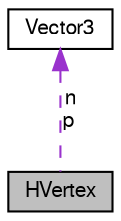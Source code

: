 digraph "HVertex"
{
 // LATEX_PDF_SIZE
  bgcolor="transparent";
  edge [fontname="FreeSans",fontsize="10",labelfontname="FreeSans",labelfontsize="10"];
  node [fontname="FreeSans",fontsize="10",shape=record];
  Node1 [label="HVertex",height=0.2,width=0.4,color="black", fillcolor="grey75", style="filled", fontcolor="black",tooltip="HVertex class."];
  Node2 -> Node1 [dir="back",color="darkorchid3",fontsize="10",style="dashed",label=" n\np" ,fontname="FreeSans"];
  Node2 [label="Vector3",height=0.2,width=0.4,color="black",URL="$a01484.html",tooltip="Vector3 class."];
}
